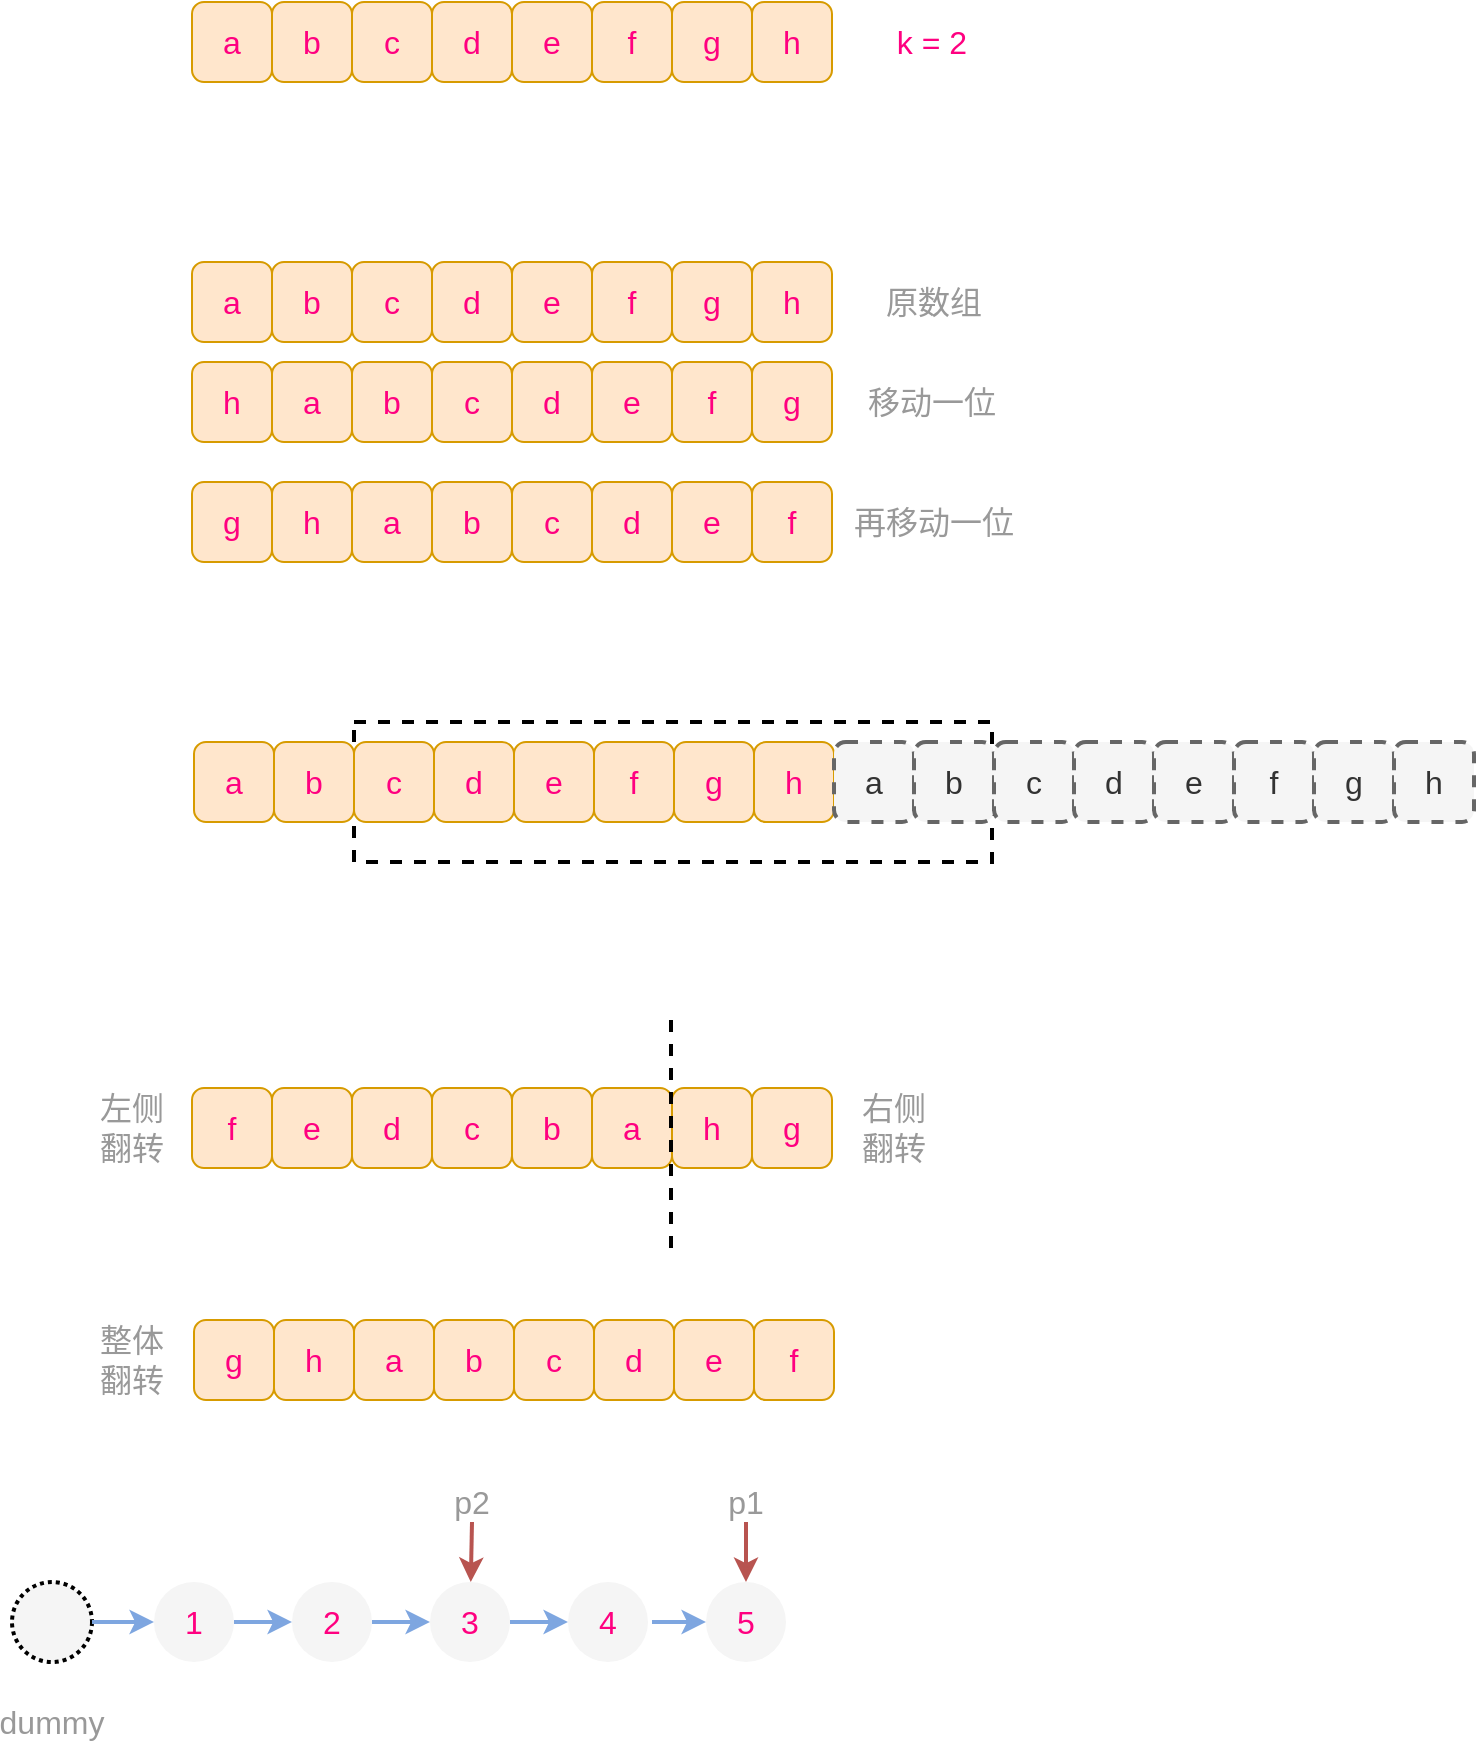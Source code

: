<mxfile version="12.4.2" type="device" pages="1"><diagram id="Io0MuZMGqfb5hTM3_SoJ" name="第 1 页"><mxGraphModel dx="1106" dy="844" grid="1" gridSize="10" guides="1" tooltips="1" connect="1" arrows="1" fold="1" page="1" pageScale="1" pageWidth="827" pageHeight="1169" math="0" shadow="0"><root><mxCell id="0"/><mxCell id="1" parent="0"/><mxCell id="IabOK25H7X03mdzCD8nn-62" value="" style="rounded=0;whiteSpace=wrap;html=1;dashed=1;strokeWidth=2;fontSize=16;fontColor=#999999;" parent="1" vertex="1"><mxGeometry x="201" y="450" width="319" height="70" as="geometry"/></mxCell><mxCell id="IabOK25H7X03mdzCD8nn-1" value="a" style="rounded=1;whiteSpace=wrap;html=1;fillColor=#ffe6cc;strokeColor=#d79b00;fontSize=16;fontColor=#FF0080;" parent="1" vertex="1"><mxGeometry x="120" y="90" width="40" height="40" as="geometry"/></mxCell><mxCell id="IabOK25H7X03mdzCD8nn-2" value="b" style="rounded=1;whiteSpace=wrap;html=1;fillColor=#ffe6cc;strokeColor=#d79b00;fontSize=16;fontColor=#FF0080;" parent="1" vertex="1"><mxGeometry x="160" y="90" width="40" height="40" as="geometry"/></mxCell><mxCell id="IabOK25H7X03mdzCD8nn-3" value="c" style="rounded=1;whiteSpace=wrap;html=1;fillColor=#ffe6cc;strokeColor=#d79b00;fontSize=16;fontColor=#FF0080;" parent="1" vertex="1"><mxGeometry x="200" y="90" width="40" height="40" as="geometry"/></mxCell><mxCell id="IabOK25H7X03mdzCD8nn-4" value="d" style="rounded=1;whiteSpace=wrap;html=1;fillColor=#ffe6cc;strokeColor=#d79b00;fontSize=16;fontColor=#FF0080;" parent="1" vertex="1"><mxGeometry x="240" y="90" width="40" height="40" as="geometry"/></mxCell><mxCell id="IabOK25H7X03mdzCD8nn-5" value="e" style="rounded=1;whiteSpace=wrap;html=1;fillColor=#ffe6cc;strokeColor=#d79b00;fontSize=16;fontColor=#FF0080;" parent="1" vertex="1"><mxGeometry x="280" y="90" width="40" height="40" as="geometry"/></mxCell><mxCell id="IabOK25H7X03mdzCD8nn-6" value="f" style="rounded=1;whiteSpace=wrap;html=1;fillColor=#ffe6cc;strokeColor=#d79b00;fontSize=16;fontColor=#FF0080;" parent="1" vertex="1"><mxGeometry x="320" y="90" width="40" height="40" as="geometry"/></mxCell><mxCell id="IabOK25H7X03mdzCD8nn-7" value="g" style="rounded=1;whiteSpace=wrap;html=1;fillColor=#ffe6cc;strokeColor=#d79b00;fontSize=16;fontColor=#FF0080;" parent="1" vertex="1"><mxGeometry x="360" y="90" width="40" height="40" as="geometry"/></mxCell><mxCell id="IabOK25H7X03mdzCD8nn-8" value="h" style="rounded=1;whiteSpace=wrap;html=1;fillColor=#ffe6cc;strokeColor=#d79b00;fontSize=16;fontColor=#FF0080;" parent="1" vertex="1"><mxGeometry x="400" y="90" width="40" height="40" as="geometry"/></mxCell><mxCell id="IabOK25H7X03mdzCD8nn-9" value="k = 2" style="text;html=1;strokeColor=none;fillColor=none;align=center;verticalAlign=middle;whiteSpace=wrap;rounded=0;fontSize=16;fontColor=#FF0080;" parent="1" vertex="1"><mxGeometry x="470" y="100" width="40" height="20" as="geometry"/></mxCell><mxCell id="IabOK25H7X03mdzCD8nn-10" value="g" style="rounded=1;whiteSpace=wrap;html=1;fillColor=#ffe6cc;strokeColor=#d79b00;fontSize=16;fontColor=#FF0080;" parent="1" vertex="1"><mxGeometry x="400" y="270" width="40" height="40" as="geometry"/></mxCell><mxCell id="IabOK25H7X03mdzCD8nn-11" value="h" style="rounded=1;whiteSpace=wrap;html=1;fillColor=#ffe6cc;strokeColor=#d79b00;fontSize=16;fontColor=#FF0080;" parent="1" vertex="1"><mxGeometry x="120" y="270" width="40" height="40" as="geometry"/></mxCell><mxCell id="IabOK25H7X03mdzCD8nn-12" value="a" style="rounded=1;whiteSpace=wrap;html=1;fillColor=#ffe6cc;strokeColor=#d79b00;fontSize=16;fontColor=#FF0080;" parent="1" vertex="1"><mxGeometry x="160" y="270" width="40" height="40" as="geometry"/></mxCell><mxCell id="IabOK25H7X03mdzCD8nn-13" value="b" style="rounded=1;whiteSpace=wrap;html=1;fillColor=#ffe6cc;strokeColor=#d79b00;fontSize=16;fontColor=#FF0080;" parent="1" vertex="1"><mxGeometry x="200" y="270" width="40" height="40" as="geometry"/></mxCell><mxCell id="IabOK25H7X03mdzCD8nn-14" value="c" style="rounded=1;whiteSpace=wrap;html=1;fillColor=#ffe6cc;strokeColor=#d79b00;fontSize=16;fontColor=#FF0080;" parent="1" vertex="1"><mxGeometry x="240" y="270" width="40" height="40" as="geometry"/></mxCell><mxCell id="IabOK25H7X03mdzCD8nn-15" value="d" style="rounded=1;whiteSpace=wrap;html=1;fillColor=#ffe6cc;strokeColor=#d79b00;fontSize=16;fontColor=#FF0080;" parent="1" vertex="1"><mxGeometry x="280" y="270" width="40" height="40" as="geometry"/></mxCell><mxCell id="IabOK25H7X03mdzCD8nn-16" value="e" style="rounded=1;whiteSpace=wrap;html=1;fillColor=#ffe6cc;strokeColor=#d79b00;fontSize=16;fontColor=#FF0080;" parent="1" vertex="1"><mxGeometry x="320" y="270" width="40" height="40" as="geometry"/></mxCell><mxCell id="IabOK25H7X03mdzCD8nn-17" value="f" style="rounded=1;whiteSpace=wrap;html=1;fillColor=#ffe6cc;strokeColor=#d79b00;fontSize=16;fontColor=#FF0080;" parent="1" vertex="1"><mxGeometry x="360" y="270" width="40" height="40" as="geometry"/></mxCell><mxCell id="IabOK25H7X03mdzCD8nn-18" value="移动一位" style="text;html=1;strokeColor=none;fillColor=none;align=center;verticalAlign=middle;whiteSpace=wrap;rounded=0;fontSize=16;fontColor=#999999;" parent="1" vertex="1"><mxGeometry x="440" y="280" width="100" height="20" as="geometry"/></mxCell><mxCell id="IabOK25H7X03mdzCD8nn-28" value="再移动一位" style="text;html=1;strokeColor=none;fillColor=none;align=center;verticalAlign=middle;whiteSpace=wrap;rounded=0;fontSize=16;fontColor=#999999;" parent="1" vertex="1"><mxGeometry x="441" y="340" width="100" height="20" as="geometry"/></mxCell><mxCell id="IabOK25H7X03mdzCD8nn-29" value="e" style="rounded=1;whiteSpace=wrap;html=1;fillColor=#ffe6cc;strokeColor=#d79b00;fontSize=16;fontColor=#FF0080;" parent="1" vertex="1"><mxGeometry x="360" y="330" width="40" height="40" as="geometry"/></mxCell><mxCell id="IabOK25H7X03mdzCD8nn-30" value="f" style="rounded=1;whiteSpace=wrap;html=1;fillColor=#ffe6cc;strokeColor=#d79b00;fontSize=16;fontColor=#FF0080;" parent="1" vertex="1"><mxGeometry x="400" y="330" width="40" height="40" as="geometry"/></mxCell><mxCell id="IabOK25H7X03mdzCD8nn-31" value="g" style="rounded=1;whiteSpace=wrap;html=1;fillColor=#ffe6cc;strokeColor=#d79b00;fontSize=16;fontColor=#FF0080;" parent="1" vertex="1"><mxGeometry x="120" y="330" width="40" height="40" as="geometry"/></mxCell><mxCell id="IabOK25H7X03mdzCD8nn-32" value="h" style="rounded=1;whiteSpace=wrap;html=1;fillColor=#ffe6cc;strokeColor=#d79b00;fontSize=16;fontColor=#FF0080;" parent="1" vertex="1"><mxGeometry x="160" y="330" width="40" height="40" as="geometry"/></mxCell><mxCell id="IabOK25H7X03mdzCD8nn-33" value="a" style="rounded=1;whiteSpace=wrap;html=1;fillColor=#ffe6cc;strokeColor=#d79b00;fontSize=16;fontColor=#FF0080;" parent="1" vertex="1"><mxGeometry x="200" y="330" width="40" height="40" as="geometry"/></mxCell><mxCell id="IabOK25H7X03mdzCD8nn-34" value="b" style="rounded=1;whiteSpace=wrap;html=1;fillColor=#ffe6cc;strokeColor=#d79b00;fontSize=16;fontColor=#FF0080;" parent="1" vertex="1"><mxGeometry x="240" y="330" width="40" height="40" as="geometry"/></mxCell><mxCell id="IabOK25H7X03mdzCD8nn-35" value="c" style="rounded=1;whiteSpace=wrap;html=1;fillColor=#ffe6cc;strokeColor=#d79b00;fontSize=16;fontColor=#FF0080;" parent="1" vertex="1"><mxGeometry x="280" y="330" width="40" height="40" as="geometry"/></mxCell><mxCell id="IabOK25H7X03mdzCD8nn-36" value="d" style="rounded=1;whiteSpace=wrap;html=1;fillColor=#ffe6cc;strokeColor=#d79b00;fontSize=16;fontColor=#FF0080;" parent="1" vertex="1"><mxGeometry x="320" y="330" width="40" height="40" as="geometry"/></mxCell><mxCell id="IabOK25H7X03mdzCD8nn-37" value="a" style="rounded=1;whiteSpace=wrap;html=1;fillColor=#ffe6cc;strokeColor=#d79b00;fontSize=16;fontColor=#FF0080;" parent="1" vertex="1"><mxGeometry x="120" y="220" width="40" height="40" as="geometry"/></mxCell><mxCell id="IabOK25H7X03mdzCD8nn-38" value="b" style="rounded=1;whiteSpace=wrap;html=1;fillColor=#ffe6cc;strokeColor=#d79b00;fontSize=16;fontColor=#FF0080;" parent="1" vertex="1"><mxGeometry x="160" y="220" width="40" height="40" as="geometry"/></mxCell><mxCell id="IabOK25H7X03mdzCD8nn-39" value="c" style="rounded=1;whiteSpace=wrap;html=1;fillColor=#ffe6cc;strokeColor=#d79b00;fontSize=16;fontColor=#FF0080;" parent="1" vertex="1"><mxGeometry x="200" y="220" width="40" height="40" as="geometry"/></mxCell><mxCell id="IabOK25H7X03mdzCD8nn-40" value="d" style="rounded=1;whiteSpace=wrap;html=1;fillColor=#ffe6cc;strokeColor=#d79b00;fontSize=16;fontColor=#FF0080;" parent="1" vertex="1"><mxGeometry x="240" y="220" width="40" height="40" as="geometry"/></mxCell><mxCell id="IabOK25H7X03mdzCD8nn-41" value="e" style="rounded=1;whiteSpace=wrap;html=1;fillColor=#ffe6cc;strokeColor=#d79b00;fontSize=16;fontColor=#FF0080;" parent="1" vertex="1"><mxGeometry x="280" y="220" width="40" height="40" as="geometry"/></mxCell><mxCell id="IabOK25H7X03mdzCD8nn-42" value="f" style="rounded=1;whiteSpace=wrap;html=1;fillColor=#ffe6cc;strokeColor=#d79b00;fontSize=16;fontColor=#FF0080;" parent="1" vertex="1"><mxGeometry x="320" y="220" width="40" height="40" as="geometry"/></mxCell><mxCell id="IabOK25H7X03mdzCD8nn-43" value="g" style="rounded=1;whiteSpace=wrap;html=1;fillColor=#ffe6cc;strokeColor=#d79b00;fontSize=16;fontColor=#FF0080;" parent="1" vertex="1"><mxGeometry x="360" y="220" width="40" height="40" as="geometry"/></mxCell><mxCell id="IabOK25H7X03mdzCD8nn-44" value="h" style="rounded=1;whiteSpace=wrap;html=1;fillColor=#ffe6cc;strokeColor=#d79b00;fontSize=16;fontColor=#FF0080;" parent="1" vertex="1"><mxGeometry x="400" y="220" width="40" height="40" as="geometry"/></mxCell><mxCell id="IabOK25H7X03mdzCD8nn-45" value="原数组" style="text;html=1;strokeColor=none;fillColor=none;align=center;verticalAlign=middle;whiteSpace=wrap;rounded=0;fontSize=16;fontColor=#999999;" parent="1" vertex="1"><mxGeometry x="461" y="230" width="60" height="20" as="geometry"/></mxCell><mxCell id="IabOK25H7X03mdzCD8nn-46" value="a" style="rounded=1;whiteSpace=wrap;html=1;fillColor=#ffe6cc;strokeColor=#d79b00;fontSize=16;fontColor=#FF0080;" parent="1" vertex="1"><mxGeometry x="121" y="460" width="40" height="40" as="geometry"/></mxCell><mxCell id="IabOK25H7X03mdzCD8nn-47" value="b" style="rounded=1;whiteSpace=wrap;html=1;fillColor=#ffe6cc;strokeColor=#d79b00;fontSize=16;fontColor=#FF0080;" parent="1" vertex="1"><mxGeometry x="161" y="460" width="40" height="40" as="geometry"/></mxCell><mxCell id="IabOK25H7X03mdzCD8nn-48" value="c" style="rounded=1;whiteSpace=wrap;html=1;fillColor=#ffe6cc;strokeColor=#d79b00;fontSize=16;fontColor=#FF0080;" parent="1" vertex="1"><mxGeometry x="201" y="460" width="40" height="40" as="geometry"/></mxCell><mxCell id="IabOK25H7X03mdzCD8nn-49" value="d" style="rounded=1;whiteSpace=wrap;html=1;fillColor=#ffe6cc;strokeColor=#d79b00;fontSize=16;fontColor=#FF0080;" parent="1" vertex="1"><mxGeometry x="241" y="460" width="40" height="40" as="geometry"/></mxCell><mxCell id="IabOK25H7X03mdzCD8nn-50" value="e" style="rounded=1;whiteSpace=wrap;html=1;fillColor=#ffe6cc;strokeColor=#d79b00;fontSize=16;fontColor=#FF0080;" parent="1" vertex="1"><mxGeometry x="281" y="460" width="40" height="40" as="geometry"/></mxCell><mxCell id="IabOK25H7X03mdzCD8nn-51" value="f" style="rounded=1;whiteSpace=wrap;html=1;fillColor=#ffe6cc;strokeColor=#d79b00;fontSize=16;fontColor=#FF0080;" parent="1" vertex="1"><mxGeometry x="321" y="460" width="40" height="40" as="geometry"/></mxCell><mxCell id="IabOK25H7X03mdzCD8nn-52" value="g" style="rounded=1;whiteSpace=wrap;html=1;fillColor=#ffe6cc;strokeColor=#d79b00;fontSize=16;fontColor=#FF0080;" parent="1" vertex="1"><mxGeometry x="361" y="460" width="40" height="40" as="geometry"/></mxCell><mxCell id="IabOK25H7X03mdzCD8nn-53" value="h" style="rounded=1;whiteSpace=wrap;html=1;fillColor=#ffe6cc;strokeColor=#d79b00;fontSize=16;fontColor=#FF0080;" parent="1" vertex="1"><mxGeometry x="401" y="460" width="40" height="40" as="geometry"/></mxCell><mxCell id="IabOK25H7X03mdzCD8nn-54" value="a" style="rounded=1;whiteSpace=wrap;html=1;fillColor=#f5f5f5;strokeColor=#666666;fontSize=16;fontColor=#333333;dashed=1;strokeWidth=2;" parent="1" vertex="1"><mxGeometry x="441" y="460" width="40" height="40" as="geometry"/></mxCell><mxCell id="IabOK25H7X03mdzCD8nn-55" value="b" style="rounded=1;whiteSpace=wrap;html=1;fillColor=#f5f5f5;strokeColor=#666666;fontSize=16;fontColor=#333333;dashed=1;strokeWidth=2;" parent="1" vertex="1"><mxGeometry x="481" y="460" width="40" height="40" as="geometry"/></mxCell><mxCell id="IabOK25H7X03mdzCD8nn-56" value="c" style="rounded=1;whiteSpace=wrap;html=1;fillColor=#f5f5f5;strokeColor=#666666;fontSize=16;fontColor=#333333;dashed=1;strokeWidth=2;" parent="1" vertex="1"><mxGeometry x="521" y="460" width="40" height="40" as="geometry"/></mxCell><mxCell id="IabOK25H7X03mdzCD8nn-57" value="d" style="rounded=1;whiteSpace=wrap;html=1;fillColor=#f5f5f5;strokeColor=#666666;fontSize=16;fontColor=#333333;dashed=1;strokeWidth=2;" parent="1" vertex="1"><mxGeometry x="561" y="460" width="40" height="40" as="geometry"/></mxCell><mxCell id="IabOK25H7X03mdzCD8nn-58" value="e" style="rounded=1;whiteSpace=wrap;html=1;fillColor=#f5f5f5;strokeColor=#666666;fontSize=16;fontColor=#333333;dashed=1;strokeWidth=2;" parent="1" vertex="1"><mxGeometry x="601" y="460" width="40" height="40" as="geometry"/></mxCell><mxCell id="IabOK25H7X03mdzCD8nn-59" value="f" style="rounded=1;whiteSpace=wrap;html=1;fillColor=#f5f5f5;strokeColor=#666666;fontSize=16;fontColor=#333333;dashed=1;strokeWidth=2;" parent="1" vertex="1"><mxGeometry x="641" y="460" width="40" height="40" as="geometry"/></mxCell><mxCell id="IabOK25H7X03mdzCD8nn-60" value="g" style="rounded=1;whiteSpace=wrap;html=1;fillColor=#f5f5f5;strokeColor=#666666;fontSize=16;fontColor=#333333;dashed=1;strokeWidth=2;" parent="1" vertex="1"><mxGeometry x="681" y="460" width="40" height="40" as="geometry"/></mxCell><mxCell id="IabOK25H7X03mdzCD8nn-61" value="h" style="rounded=1;whiteSpace=wrap;html=1;fillColor=#f5f5f5;strokeColor=#666666;fontSize=16;fontColor=#333333;dashed=1;strokeWidth=2;" parent="1" vertex="1"><mxGeometry x="721" y="460" width="40" height="40" as="geometry"/></mxCell><mxCell id="IabOK25H7X03mdzCD8nn-63" value="f" style="rounded=1;whiteSpace=wrap;html=1;fillColor=#ffe6cc;strokeColor=#d79b00;fontSize=16;fontColor=#FF0080;" parent="1" vertex="1"><mxGeometry x="120" y="633" width="40" height="40" as="geometry"/></mxCell><mxCell id="IabOK25H7X03mdzCD8nn-64" value="e" style="rounded=1;whiteSpace=wrap;html=1;fillColor=#ffe6cc;strokeColor=#d79b00;fontSize=16;fontColor=#FF0080;" parent="1" vertex="1"><mxGeometry x="160" y="633" width="40" height="40" as="geometry"/></mxCell><mxCell id="IabOK25H7X03mdzCD8nn-65" value="d" style="rounded=1;whiteSpace=wrap;html=1;fillColor=#ffe6cc;strokeColor=#d79b00;fontSize=16;fontColor=#FF0080;" parent="1" vertex="1"><mxGeometry x="200" y="633" width="40" height="40" as="geometry"/></mxCell><mxCell id="IabOK25H7X03mdzCD8nn-66" value="c" style="rounded=1;whiteSpace=wrap;html=1;fillColor=#ffe6cc;strokeColor=#d79b00;fontSize=16;fontColor=#FF0080;" parent="1" vertex="1"><mxGeometry x="240" y="633" width="40" height="40" as="geometry"/></mxCell><mxCell id="IabOK25H7X03mdzCD8nn-67" value="b" style="rounded=1;whiteSpace=wrap;html=1;fillColor=#ffe6cc;strokeColor=#d79b00;fontSize=16;fontColor=#FF0080;" parent="1" vertex="1"><mxGeometry x="280" y="633" width="40" height="40" as="geometry"/></mxCell><mxCell id="IabOK25H7X03mdzCD8nn-68" value="a" style="rounded=1;whiteSpace=wrap;html=1;fillColor=#ffe6cc;strokeColor=#d79b00;fontSize=16;fontColor=#FF0080;" parent="1" vertex="1"><mxGeometry x="320" y="633" width="40" height="40" as="geometry"/></mxCell><mxCell id="IabOK25H7X03mdzCD8nn-69" value="h" style="rounded=1;whiteSpace=wrap;html=1;fillColor=#ffe6cc;strokeColor=#d79b00;fontSize=16;fontColor=#FF0080;" parent="1" vertex="1"><mxGeometry x="360" y="633" width="40" height="40" as="geometry"/></mxCell><mxCell id="IabOK25H7X03mdzCD8nn-70" value="g" style="rounded=1;whiteSpace=wrap;html=1;fillColor=#ffe6cc;strokeColor=#d79b00;fontSize=16;fontColor=#FF0080;" parent="1" vertex="1"><mxGeometry x="400" y="633" width="40" height="40" as="geometry"/></mxCell><mxCell id="IabOK25H7X03mdzCD8nn-72" value="" style="endArrow=none;html=1;fontSize=16;fontColor=#999999;strokeWidth=2;dashed=1;" parent="1" edge="1"><mxGeometry width="50" height="50" relative="1" as="geometry"><mxPoint x="359.5" y="713" as="sourcePoint"/><mxPoint x="359.5" y="593" as="targetPoint"/></mxGeometry></mxCell><mxCell id="IabOK25H7X03mdzCD8nn-73" value="左侧翻转" style="text;html=1;strokeColor=none;fillColor=none;align=center;verticalAlign=middle;whiteSpace=wrap;rounded=0;dashed=1;fontSize=16;fontColor=#999999;" parent="1" vertex="1"><mxGeometry x="70" y="643" width="40" height="20" as="geometry"/></mxCell><mxCell id="IabOK25H7X03mdzCD8nn-74" value="右侧翻转" style="text;html=1;strokeColor=none;fillColor=none;align=center;verticalAlign=middle;whiteSpace=wrap;rounded=0;dashed=1;fontSize=16;fontColor=#999999;" parent="1" vertex="1"><mxGeometry x="451" y="643" width="40" height="20" as="geometry"/></mxCell><mxCell id="IabOK25H7X03mdzCD8nn-84" value="整体翻转" style="text;html=1;strokeColor=none;fillColor=none;align=center;verticalAlign=middle;whiteSpace=wrap;rounded=0;dashed=1;fontSize=16;fontColor=#999999;" parent="1" vertex="1"><mxGeometry x="70" y="759" width="40" height="20" as="geometry"/></mxCell><mxCell id="IabOK25H7X03mdzCD8nn-86" value="e" style="rounded=1;whiteSpace=wrap;html=1;fillColor=#ffe6cc;strokeColor=#d79b00;fontSize=16;fontColor=#FF0080;" parent="1" vertex="1"><mxGeometry x="361" y="749" width="40" height="40" as="geometry"/></mxCell><mxCell id="IabOK25H7X03mdzCD8nn-87" value="f" style="rounded=1;whiteSpace=wrap;html=1;fillColor=#ffe6cc;strokeColor=#d79b00;fontSize=16;fontColor=#FF0080;" parent="1" vertex="1"><mxGeometry x="401" y="749" width="40" height="40" as="geometry"/></mxCell><mxCell id="IabOK25H7X03mdzCD8nn-88" value="g" style="rounded=1;whiteSpace=wrap;html=1;fillColor=#ffe6cc;strokeColor=#d79b00;fontSize=16;fontColor=#FF0080;" parent="1" vertex="1"><mxGeometry x="121" y="749" width="40" height="40" as="geometry"/></mxCell><mxCell id="IabOK25H7X03mdzCD8nn-89" value="h" style="rounded=1;whiteSpace=wrap;html=1;fillColor=#ffe6cc;strokeColor=#d79b00;fontSize=16;fontColor=#FF0080;" parent="1" vertex="1"><mxGeometry x="161" y="749" width="40" height="40" as="geometry"/></mxCell><mxCell id="IabOK25H7X03mdzCD8nn-90" value="a" style="rounded=1;whiteSpace=wrap;html=1;fillColor=#ffe6cc;strokeColor=#d79b00;fontSize=16;fontColor=#FF0080;" parent="1" vertex="1"><mxGeometry x="201" y="749" width="40" height="40" as="geometry"/></mxCell><mxCell id="IabOK25H7X03mdzCD8nn-91" value="b" style="rounded=1;whiteSpace=wrap;html=1;fillColor=#ffe6cc;strokeColor=#d79b00;fontSize=16;fontColor=#FF0080;" parent="1" vertex="1"><mxGeometry x="241" y="749" width="40" height="40" as="geometry"/></mxCell><mxCell id="IabOK25H7X03mdzCD8nn-92" value="c" style="rounded=1;whiteSpace=wrap;html=1;fillColor=#ffe6cc;strokeColor=#d79b00;fontSize=16;fontColor=#FF0080;" parent="1" vertex="1"><mxGeometry x="281" y="749" width="40" height="40" as="geometry"/></mxCell><mxCell id="IabOK25H7X03mdzCD8nn-93" value="d" style="rounded=1;whiteSpace=wrap;html=1;fillColor=#ffe6cc;strokeColor=#d79b00;fontSize=16;fontColor=#FF0080;" parent="1" vertex="1"><mxGeometry x="321" y="749" width="40" height="40" as="geometry"/></mxCell><mxCell id="IabOK25H7X03mdzCD8nn-95" value="&lt;font color=&quot;#ff0080&quot;&gt;1&lt;/font&gt;" style="ellipse;whiteSpace=wrap;html=1;aspect=fixed;rounded=1;strokeWidth=1;fontSize=16;fontColor=#333333;fillColor=#f5f5f5;strokeColor=none;" parent="1" vertex="1"><mxGeometry x="101" y="880" width="40" height="40" as="geometry"/></mxCell><mxCell id="IabOK25H7X03mdzCD8nn-96" value="&lt;font color=&quot;#ff0080&quot;&gt;2&lt;/font&gt;" style="ellipse;whiteSpace=wrap;html=1;aspect=fixed;rounded=1;strokeWidth=1;fontSize=16;fontColor=#333333;fillColor=#f5f5f5;strokeColor=none;" parent="1" vertex="1"><mxGeometry x="170" y="880" width="40" height="40" as="geometry"/></mxCell><mxCell id="IabOK25H7X03mdzCD8nn-97" value="&lt;font color=&quot;#ff0080&quot;&gt;3&lt;/font&gt;" style="ellipse;whiteSpace=wrap;html=1;aspect=fixed;rounded=1;strokeWidth=1;fontSize=16;fontColor=#333333;fillColor=#f5f5f5;strokeColor=none;" parent="1" vertex="1"><mxGeometry x="239" y="880" width="40" height="40" as="geometry"/></mxCell><mxCell id="IabOK25H7X03mdzCD8nn-98" value="&lt;font color=&quot;#ff0080&quot;&gt;4&lt;/font&gt;" style="ellipse;whiteSpace=wrap;html=1;aspect=fixed;rounded=1;strokeWidth=1;fontSize=16;fontColor=#333333;fillColor=#f5f5f5;strokeColor=none;" parent="1" vertex="1"><mxGeometry x="308" y="880" width="40" height="40" as="geometry"/></mxCell><mxCell id="IabOK25H7X03mdzCD8nn-99" value="&lt;font color=&quot;#ff0080&quot;&gt;5&lt;/font&gt;" style="ellipse;whiteSpace=wrap;html=1;aspect=fixed;rounded=1;strokeWidth=1;fontSize=16;fontColor=#333333;fillColor=#f5f5f5;strokeColor=none;" parent="1" vertex="1"><mxGeometry x="377" y="880" width="40" height="40" as="geometry"/></mxCell><mxCell id="IabOK25H7X03mdzCD8nn-100" value="" style="endArrow=classic;html=1;strokeWidth=2;fontSize=16;fontColor=#999999;entryX=0;entryY=0.5;entryDx=0;entryDy=0;exitX=1;exitY=0.5;exitDx=0;exitDy=0;strokeColor=#7EA6E0;" parent="1" source="IabOK25H7X03mdzCD8nn-95" target="IabOK25H7X03mdzCD8nn-96" edge="1"><mxGeometry width="50" height="50" relative="1" as="geometry"><mxPoint x="70" y="990" as="sourcePoint"/><mxPoint x="120" y="940" as="targetPoint"/></mxGeometry></mxCell><mxCell id="IabOK25H7X03mdzCD8nn-101" value="" style="endArrow=classic;html=1;strokeWidth=2;fontSize=16;fontColor=#999999;entryX=0;entryY=0.5;entryDx=0;entryDy=0;exitX=1;exitY=0.5;exitDx=0;exitDy=0;strokeColor=#7EA6E0;" parent="1" edge="1"><mxGeometry width="50" height="50" relative="1" as="geometry"><mxPoint x="210" y="900" as="sourcePoint"/><mxPoint x="239" y="900" as="targetPoint"/></mxGeometry></mxCell><mxCell id="IabOK25H7X03mdzCD8nn-102" value="" style="endArrow=classic;html=1;strokeWidth=2;fontSize=16;fontColor=#999999;entryX=0;entryY=0.5;entryDx=0;entryDy=0;exitX=1;exitY=0.5;exitDx=0;exitDy=0;strokeColor=#7EA6E0;" parent="1" source="IabOK25H7X03mdzCD8nn-97" target="IabOK25H7X03mdzCD8nn-98" edge="1"><mxGeometry width="50" height="50" relative="1" as="geometry"><mxPoint x="151" y="910" as="sourcePoint"/><mxPoint x="180" y="910" as="targetPoint"/></mxGeometry></mxCell><mxCell id="IabOK25H7X03mdzCD8nn-103" value="" style="endArrow=classic;html=1;strokeWidth=2;fontSize=16;fontColor=#999999;strokeColor=#7EA6E0;entryX=0;entryY=0.5;entryDx=0;entryDy=0;" parent="1" target="IabOK25H7X03mdzCD8nn-99" edge="1"><mxGeometry width="50" height="50" relative="1" as="geometry"><mxPoint x="350" y="900" as="sourcePoint"/><mxPoint x="370" y="900" as="targetPoint"/></mxGeometry></mxCell><mxCell id="IabOK25H7X03mdzCD8nn-104" value="p1" style="text;html=1;strokeColor=none;fillColor=none;align=center;verticalAlign=middle;whiteSpace=wrap;rounded=0;fontSize=16;fontColor=#999999;" parent="1" vertex="1"><mxGeometry x="377" y="830" width="40" height="20" as="geometry"/></mxCell><mxCell id="IabOK25H7X03mdzCD8nn-105" value="p2" style="text;html=1;strokeColor=none;fillColor=none;align=center;verticalAlign=middle;whiteSpace=wrap;rounded=0;fontSize=16;fontColor=#999999;" parent="1" vertex="1"><mxGeometry x="240" y="830" width="40" height="20" as="geometry"/></mxCell><mxCell id="IabOK25H7X03mdzCD8nn-106" value="" style="endArrow=classic;html=1;strokeColor=#b85450;strokeWidth=2;fontSize=16;fontColor=#999999;exitX=0.5;exitY=1;exitDx=0;exitDy=0;fillColor=#f8cecc;" parent="1" source="IabOK25H7X03mdzCD8nn-105" target="IabOK25H7X03mdzCD8nn-97" edge="1"><mxGeometry width="50" height="50" relative="1" as="geometry"><mxPoint x="70" y="990" as="sourcePoint"/><mxPoint x="120" y="940" as="targetPoint"/></mxGeometry></mxCell><mxCell id="IabOK25H7X03mdzCD8nn-107" value="" style="endArrow=classic;html=1;strokeColor=#b85450;strokeWidth=2;fontSize=16;fontColor=#999999;exitX=0.5;exitY=1;exitDx=0;exitDy=0;fillColor=#f8cecc;" parent="1" source="IabOK25H7X03mdzCD8nn-104" target="IabOK25H7X03mdzCD8nn-99" edge="1"><mxGeometry width="50" height="50" relative="1" as="geometry"><mxPoint x="70" y="990" as="sourcePoint"/><mxPoint x="120" y="940" as="targetPoint"/></mxGeometry></mxCell><mxCell id="IabOK25H7X03mdzCD8nn-109" value="" style="ellipse;whiteSpace=wrap;html=1;aspect=fixed;rounded=1;strokeWidth=2;fontSize=16;fontColor=#333333;fillColor=#f5f5f5;strokeColor=#000000;dashed=1;dashPattern=1 1;" parent="1" vertex="1"><mxGeometry x="30" y="880" width="40" height="40" as="geometry"/></mxCell><mxCell id="IabOK25H7X03mdzCD8nn-111" value="" style="endArrow=classic;html=1;strokeColor=#7EA6E0;strokeWidth=2;fontSize=16;fontColor=#999999;exitX=1;exitY=0.5;exitDx=0;exitDy=0;entryX=0;entryY=0.5;entryDx=0;entryDy=0;" parent="1" source="IabOK25H7X03mdzCD8nn-109" target="IabOK25H7X03mdzCD8nn-95" edge="1"><mxGeometry width="50" height="50" relative="1" as="geometry"><mxPoint x="30" y="990" as="sourcePoint"/><mxPoint x="80" y="940" as="targetPoint"/></mxGeometry></mxCell><mxCell id="IabOK25H7X03mdzCD8nn-112" value="dummy" style="text;html=1;strokeColor=none;fillColor=none;align=center;verticalAlign=middle;whiteSpace=wrap;rounded=0;dashed=1;dashPattern=1 1;fontSize=16;fontColor=#999999;" parent="1" vertex="1"><mxGeometry x="30" y="940" width="40" height="20" as="geometry"/></mxCell></root></mxGraphModel></diagram></mxfile>